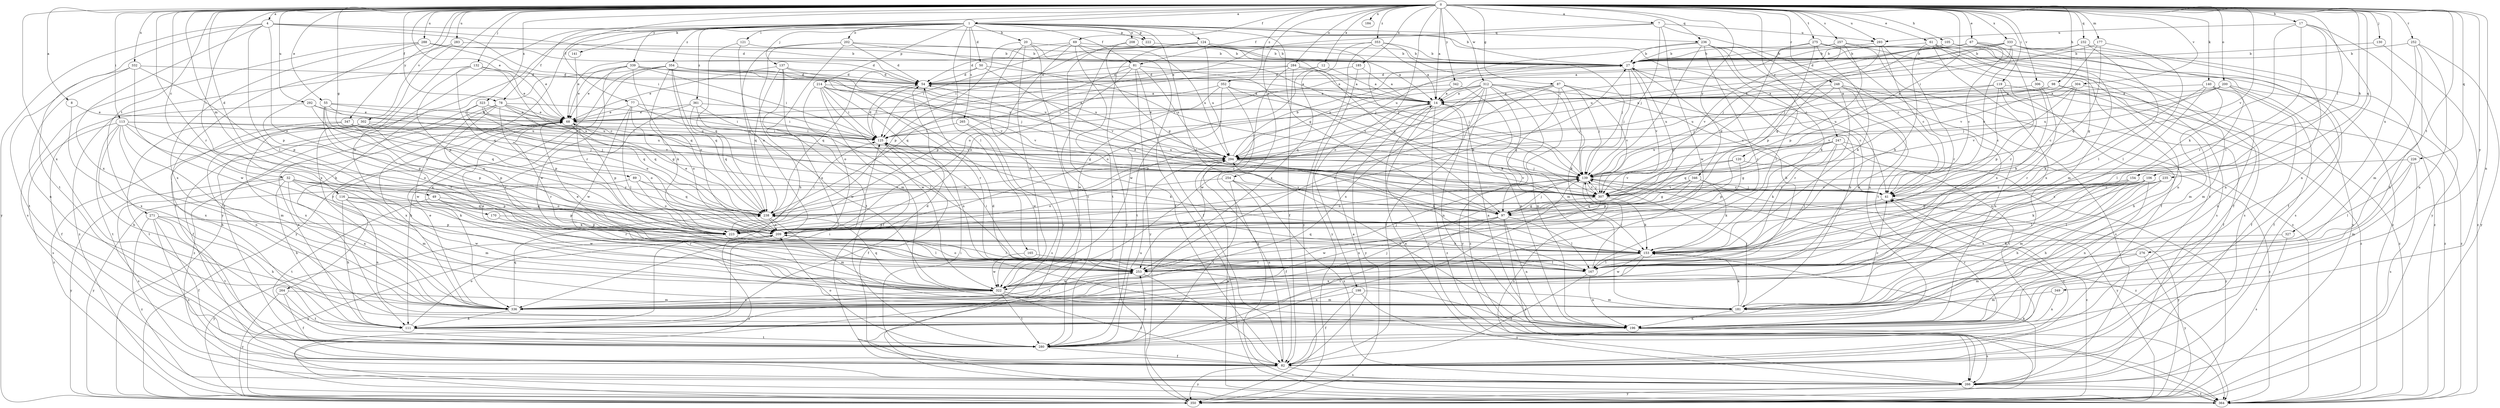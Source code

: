 strict digraph  {
0;
1;
4;
7;
8;
12;
14;
17;
20;
27;
32;
41;
49;
50;
54;
55;
61;
67;
68;
69;
77;
78;
81;
82;
87;
89;
97;
98;
105;
106;
111;
113;
116;
119;
120;
121;
124;
125;
130;
132;
137;
139;
140;
141;
153;
154;
165;
167;
170;
177;
181;
184;
185;
196;
198;
200;
202;
208;
209;
214;
222;
223;
226;
232;
235;
236;
238;
247;
248;
252;
253;
254;
257;
264;
265;
266;
271;
275;
276;
280;
283;
284;
288;
292;
293;
294;
302;
304;
306;
307;
312;
322;
323;
327;
332;
333;
336;
339;
342;
346;
347;
349;
350;
352;
353;
354;
361;
364;
0 -> 1  [label=a];
0 -> 4  [label=a];
0 -> 7  [label=a];
0 -> 8  [label=a];
0 -> 12  [label=a];
0 -> 14  [label=a];
0 -> 17  [label=b];
0 -> 32  [label=c];
0 -> 49  [label=d];
0 -> 55  [label=e];
0 -> 61  [label=e];
0 -> 67  [label=e];
0 -> 68  [label=e];
0 -> 69  [label=f];
0 -> 77  [label=f];
0 -> 78  [label=f];
0 -> 87  [label=g];
0 -> 89  [label=g];
0 -> 98  [label=h];
0 -> 105  [label=h];
0 -> 106  [label=h];
0 -> 113  [label=i];
0 -> 116  [label=i];
0 -> 119  [label=i];
0 -> 120  [label=i];
0 -> 130  [label=j];
0 -> 132  [label=j];
0 -> 140  [label=k];
0 -> 154  [label=l];
0 -> 170  [label=m];
0 -> 177  [label=m];
0 -> 184  [label=n];
0 -> 185  [label=n];
0 -> 196  [label=n];
0 -> 198  [label=o];
0 -> 200  [label=o];
0 -> 226  [label=q];
0 -> 232  [label=q];
0 -> 235  [label=q];
0 -> 236  [label=q];
0 -> 247  [label=r];
0 -> 248  [label=r];
0 -> 252  [label=r];
0 -> 253  [label=r];
0 -> 254  [label=s];
0 -> 257  [label=s];
0 -> 271  [label=t];
0 -> 275  [label=t];
0 -> 276  [label=t];
0 -> 283  [label=u];
0 -> 284  [label=u];
0 -> 288  [label=u];
0 -> 292  [label=u];
0 -> 293  [label=u];
0 -> 302  [label=v];
0 -> 304  [label=v];
0 -> 306  [label=v];
0 -> 307  [label=v];
0 -> 312  [label=w];
0 -> 322  [label=w];
0 -> 323  [label=x];
0 -> 327  [label=x];
0 -> 332  [label=x];
0 -> 333  [label=x];
0 -> 336  [label=x];
0 -> 339  [label=y];
0 -> 342  [label=y];
0 -> 346  [label=y];
0 -> 347  [label=y];
0 -> 349  [label=y];
0 -> 352  [label=z];
0 -> 353  [label=z];
1 -> 20  [label=b];
1 -> 27  [label=b];
1 -> 41  [label=c];
1 -> 50  [label=d];
1 -> 78  [label=f];
1 -> 81  [label=f];
1 -> 97  [label=g];
1 -> 111  [label=h];
1 -> 121  [label=i];
1 -> 124  [label=i];
1 -> 137  [label=j];
1 -> 141  [label=k];
1 -> 165  [label=l];
1 -> 167  [label=l];
1 -> 202  [label=o];
1 -> 208  [label=o];
1 -> 214  [label=p];
1 -> 222  [label=p];
1 -> 236  [label=q];
1 -> 264  [label=s];
1 -> 265  [label=s];
1 -> 350  [label=y];
1 -> 354  [label=z];
1 -> 361  [label=z];
4 -> 54  [label=d];
4 -> 125  [label=i];
4 -> 167  [label=l];
4 -> 209  [label=o];
4 -> 222  [label=p];
4 -> 280  [label=t];
4 -> 336  [label=x];
4 -> 350  [label=y];
7 -> 41  [label=c];
7 -> 68  [label=e];
7 -> 81  [label=f];
7 -> 139  [label=j];
7 -> 293  [label=u];
7 -> 322  [label=w];
8 -> 68  [label=e];
8 -> 336  [label=x];
12 -> 14  [label=a];
12 -> 54  [label=d];
12 -> 322  [label=w];
14 -> 68  [label=e];
14 -> 196  [label=n];
14 -> 223  [label=p];
14 -> 266  [label=s];
14 -> 350  [label=y];
14 -> 364  [label=z];
17 -> 153  [label=k];
17 -> 167  [label=l];
17 -> 196  [label=n];
17 -> 253  [label=r];
17 -> 293  [label=u];
17 -> 350  [label=y];
20 -> 27  [label=b];
20 -> 139  [label=j];
20 -> 223  [label=p];
20 -> 322  [label=w];
20 -> 350  [label=y];
20 -> 364  [label=z];
27 -> 54  [label=d];
27 -> 139  [label=j];
27 -> 223  [label=p];
27 -> 294  [label=u];
27 -> 307  [label=v];
32 -> 111  [label=h];
32 -> 153  [label=k];
32 -> 181  [label=m];
32 -> 209  [label=o];
32 -> 223  [label=p];
32 -> 266  [label=s];
32 -> 307  [label=v];
32 -> 336  [label=x];
32 -> 350  [label=y];
41 -> 139  [label=j];
41 -> 238  [label=q];
41 -> 350  [label=y];
49 -> 153  [label=k];
49 -> 238  [label=q];
49 -> 253  [label=r];
49 -> 280  [label=t];
49 -> 322  [label=w];
50 -> 14  [label=a];
50 -> 54  [label=d];
50 -> 238  [label=q];
50 -> 307  [label=v];
54 -> 14  [label=a];
54 -> 125  [label=i];
55 -> 68  [label=e];
55 -> 223  [label=p];
55 -> 238  [label=q];
55 -> 253  [label=r];
55 -> 294  [label=u];
55 -> 307  [label=v];
61 -> 27  [label=b];
61 -> 82  [label=f];
61 -> 153  [label=k];
61 -> 196  [label=n];
61 -> 266  [label=s];
61 -> 280  [label=t];
61 -> 336  [label=x];
67 -> 27  [label=b];
67 -> 41  [label=c];
67 -> 54  [label=d];
67 -> 139  [label=j];
67 -> 253  [label=r];
67 -> 364  [label=z];
68 -> 125  [label=i];
68 -> 223  [label=p];
68 -> 253  [label=r];
68 -> 336  [label=x];
69 -> 27  [label=b];
69 -> 68  [label=e];
69 -> 125  [label=i];
69 -> 209  [label=o];
69 -> 280  [label=t];
69 -> 294  [label=u];
69 -> 364  [label=z];
77 -> 68  [label=e];
77 -> 125  [label=i];
77 -> 167  [label=l];
77 -> 209  [label=o];
77 -> 307  [label=v];
77 -> 322  [label=w];
78 -> 68  [label=e];
78 -> 125  [label=i];
78 -> 223  [label=p];
78 -> 238  [label=q];
78 -> 253  [label=r];
78 -> 294  [label=u];
78 -> 322  [label=w];
78 -> 364  [label=z];
81 -> 54  [label=d];
81 -> 82  [label=f];
81 -> 209  [label=o];
81 -> 238  [label=q];
81 -> 294  [label=u];
81 -> 307  [label=v];
81 -> 350  [label=y];
82 -> 14  [label=a];
82 -> 41  [label=c];
82 -> 125  [label=i];
82 -> 266  [label=s];
82 -> 294  [label=u];
82 -> 350  [label=y];
87 -> 14  [label=a];
87 -> 41  [label=c];
87 -> 139  [label=j];
87 -> 153  [label=k];
87 -> 238  [label=q];
87 -> 253  [label=r];
87 -> 307  [label=v];
87 -> 350  [label=y];
89 -> 209  [label=o];
89 -> 238  [label=q];
89 -> 307  [label=v];
89 -> 350  [label=y];
97 -> 54  [label=d];
97 -> 139  [label=j];
97 -> 167  [label=l];
97 -> 196  [label=n];
97 -> 223  [label=p];
97 -> 280  [label=t];
97 -> 322  [label=w];
97 -> 364  [label=z];
98 -> 14  [label=a];
98 -> 111  [label=h];
98 -> 294  [label=u];
98 -> 307  [label=v];
98 -> 364  [label=z];
105 -> 27  [label=b];
105 -> 139  [label=j];
105 -> 181  [label=m];
105 -> 350  [label=y];
106 -> 41  [label=c];
106 -> 111  [label=h];
106 -> 181  [label=m];
106 -> 196  [label=n];
106 -> 209  [label=o];
106 -> 223  [label=p];
106 -> 307  [label=v];
111 -> 54  [label=d];
111 -> 68  [label=e];
111 -> 125  [label=i];
111 -> 139  [label=j];
111 -> 209  [label=o];
111 -> 280  [label=t];
113 -> 111  [label=h];
113 -> 125  [label=i];
113 -> 139  [label=j];
113 -> 181  [label=m];
113 -> 209  [label=o];
113 -> 253  [label=r];
113 -> 266  [label=s];
113 -> 280  [label=t];
113 -> 336  [label=x];
116 -> 111  [label=h];
116 -> 181  [label=m];
116 -> 196  [label=n];
116 -> 223  [label=p];
116 -> 238  [label=q];
116 -> 322  [label=w];
119 -> 14  [label=a];
119 -> 41  [label=c];
119 -> 82  [label=f];
119 -> 223  [label=p];
119 -> 294  [label=u];
119 -> 364  [label=z];
120 -> 139  [label=j];
120 -> 223  [label=p];
120 -> 307  [label=v];
120 -> 350  [label=y];
121 -> 27  [label=b];
121 -> 209  [label=o];
121 -> 238  [label=q];
124 -> 27  [label=b];
124 -> 54  [label=d];
124 -> 97  [label=g];
124 -> 139  [label=j];
124 -> 280  [label=t];
124 -> 294  [label=u];
124 -> 350  [label=y];
125 -> 54  [label=d];
125 -> 82  [label=f];
125 -> 153  [label=k];
125 -> 294  [label=u];
130 -> 27  [label=b];
130 -> 364  [label=z];
132 -> 41  [label=c];
132 -> 54  [label=d];
132 -> 68  [label=e];
132 -> 223  [label=p];
132 -> 238  [label=q];
132 -> 364  [label=z];
137 -> 54  [label=d];
137 -> 68  [label=e];
137 -> 181  [label=m];
137 -> 238  [label=q];
137 -> 280  [label=t];
137 -> 294  [label=u];
139 -> 41  [label=c];
139 -> 209  [label=o];
139 -> 266  [label=s];
139 -> 307  [label=v];
139 -> 364  [label=z];
140 -> 14  [label=a];
140 -> 82  [label=f];
140 -> 153  [label=k];
140 -> 181  [label=m];
140 -> 196  [label=n];
140 -> 336  [label=x];
141 -> 253  [label=r];
153 -> 167  [label=l];
153 -> 238  [label=q];
153 -> 253  [label=r];
153 -> 322  [label=w];
153 -> 336  [label=x];
154 -> 167  [label=l];
154 -> 307  [label=v];
154 -> 336  [label=x];
165 -> 167  [label=l];
165 -> 322  [label=w];
167 -> 68  [label=e];
167 -> 82  [label=f];
167 -> 125  [label=i];
167 -> 139  [label=j];
167 -> 196  [label=n];
170 -> 223  [label=p];
170 -> 253  [label=r];
177 -> 27  [label=b];
177 -> 167  [label=l];
177 -> 238  [label=q];
177 -> 307  [label=v];
181 -> 27  [label=b];
181 -> 41  [label=c];
181 -> 139  [label=j];
181 -> 153  [label=k];
181 -> 196  [label=n];
185 -> 14  [label=a];
185 -> 54  [label=d];
185 -> 350  [label=y];
196 -> 14  [label=a];
196 -> 54  [label=d];
196 -> 266  [label=s];
196 -> 294  [label=u];
198 -> 82  [label=f];
198 -> 181  [label=m];
198 -> 266  [label=s];
198 -> 336  [label=x];
200 -> 14  [label=a];
200 -> 82  [label=f];
200 -> 139  [label=j];
200 -> 167  [label=l];
200 -> 294  [label=u];
200 -> 364  [label=z];
202 -> 27  [label=b];
202 -> 41  [label=c];
202 -> 54  [label=d];
202 -> 111  [label=h];
202 -> 238  [label=q];
202 -> 336  [label=x];
208 -> 14  [label=a];
208 -> 27  [label=b];
208 -> 82  [label=f];
208 -> 97  [label=g];
209 -> 27  [label=b];
209 -> 153  [label=k];
209 -> 167  [label=l];
209 -> 350  [label=y];
209 -> 364  [label=z];
214 -> 14  [label=a];
214 -> 82  [label=f];
214 -> 125  [label=i];
214 -> 196  [label=n];
214 -> 209  [label=o];
214 -> 253  [label=r];
214 -> 307  [label=v];
214 -> 322  [label=w];
222 -> 27  [label=b];
223 -> 125  [label=i];
223 -> 167  [label=l];
223 -> 350  [label=y];
226 -> 139  [label=j];
226 -> 167  [label=l];
226 -> 181  [label=m];
226 -> 266  [label=s];
232 -> 27  [label=b];
232 -> 97  [label=g];
232 -> 167  [label=l];
232 -> 196  [label=n];
232 -> 294  [label=u];
235 -> 41  [label=c];
235 -> 111  [label=h];
235 -> 153  [label=k];
235 -> 167  [label=l];
235 -> 307  [label=v];
236 -> 27  [label=b];
236 -> 139  [label=j];
236 -> 153  [label=k];
236 -> 167  [label=l];
236 -> 196  [label=n];
236 -> 253  [label=r];
236 -> 280  [label=t];
236 -> 294  [label=u];
238 -> 68  [label=e];
238 -> 181  [label=m];
238 -> 209  [label=o];
238 -> 294  [label=u];
247 -> 97  [label=g];
247 -> 153  [label=k];
247 -> 167  [label=l];
247 -> 238  [label=q];
247 -> 280  [label=t];
247 -> 294  [label=u];
247 -> 364  [label=z];
248 -> 14  [label=a];
248 -> 139  [label=j];
248 -> 196  [label=n];
248 -> 253  [label=r];
248 -> 266  [label=s];
248 -> 322  [label=w];
252 -> 27  [label=b];
252 -> 111  [label=h];
252 -> 181  [label=m];
252 -> 196  [label=n];
252 -> 350  [label=y];
253 -> 82  [label=f];
253 -> 139  [label=j];
253 -> 209  [label=o];
253 -> 322  [label=w];
254 -> 82  [label=f];
254 -> 209  [label=o];
254 -> 266  [label=s];
254 -> 280  [label=t];
254 -> 307  [label=v];
257 -> 14  [label=a];
257 -> 27  [label=b];
257 -> 82  [label=f];
257 -> 223  [label=p];
257 -> 266  [label=s];
257 -> 307  [label=v];
264 -> 82  [label=f];
264 -> 181  [label=m];
264 -> 280  [label=t];
264 -> 350  [label=y];
265 -> 125  [label=i];
265 -> 266  [label=s];
265 -> 322  [label=w];
266 -> 14  [label=a];
266 -> 153  [label=k];
266 -> 350  [label=y];
266 -> 364  [label=z];
271 -> 82  [label=f];
271 -> 111  [label=h];
271 -> 223  [label=p];
271 -> 266  [label=s];
271 -> 280  [label=t];
271 -> 364  [label=z];
275 -> 27  [label=b];
275 -> 97  [label=g];
275 -> 153  [label=k];
275 -> 223  [label=p];
275 -> 336  [label=x];
275 -> 364  [label=z];
276 -> 181  [label=m];
276 -> 253  [label=r];
276 -> 350  [label=y];
280 -> 82  [label=f];
280 -> 139  [label=j];
280 -> 209  [label=o];
280 -> 253  [label=r];
280 -> 294  [label=u];
283 -> 27  [label=b];
283 -> 82  [label=f];
283 -> 336  [label=x];
284 -> 14  [label=a];
284 -> 54  [label=d];
284 -> 82  [label=f];
284 -> 139  [label=j];
284 -> 223  [label=p];
284 -> 253  [label=r];
288 -> 27  [label=b];
288 -> 54  [label=d];
288 -> 68  [label=e];
288 -> 223  [label=p];
288 -> 266  [label=s];
288 -> 336  [label=x];
292 -> 68  [label=e];
292 -> 82  [label=f];
292 -> 209  [label=o];
292 -> 294  [label=u];
293 -> 27  [label=b];
293 -> 41  [label=c];
293 -> 97  [label=g];
293 -> 253  [label=r];
294 -> 27  [label=b];
294 -> 139  [label=j];
294 -> 153  [label=k];
294 -> 307  [label=v];
294 -> 364  [label=z];
302 -> 125  [label=i];
302 -> 139  [label=j];
302 -> 223  [label=p];
302 -> 280  [label=t];
302 -> 336  [label=x];
302 -> 364  [label=z];
304 -> 14  [label=a];
304 -> 41  [label=c];
304 -> 181  [label=m];
304 -> 294  [label=u];
304 -> 307  [label=v];
306 -> 14  [label=a];
306 -> 153  [label=k];
306 -> 253  [label=r];
306 -> 364  [label=z];
307 -> 97  [label=g];
307 -> 139  [label=j];
307 -> 153  [label=k];
307 -> 336  [label=x];
312 -> 14  [label=a];
312 -> 41  [label=c];
312 -> 82  [label=f];
312 -> 97  [label=g];
312 -> 125  [label=i];
312 -> 139  [label=j];
312 -> 181  [label=m];
312 -> 196  [label=n];
312 -> 209  [label=o];
312 -> 322  [label=w];
312 -> 336  [label=x];
312 -> 364  [label=z];
322 -> 27  [label=b];
322 -> 68  [label=e];
322 -> 82  [label=f];
322 -> 181  [label=m];
322 -> 238  [label=q];
322 -> 280  [label=t];
322 -> 336  [label=x];
323 -> 68  [label=e];
323 -> 82  [label=f];
323 -> 97  [label=g];
323 -> 209  [label=o];
323 -> 238  [label=q];
323 -> 294  [label=u];
327 -> 153  [label=k];
327 -> 266  [label=s];
332 -> 54  [label=d];
332 -> 196  [label=n];
332 -> 223  [label=p];
332 -> 280  [label=t];
332 -> 322  [label=w];
333 -> 27  [label=b];
333 -> 41  [label=c];
333 -> 68  [label=e];
333 -> 82  [label=f];
333 -> 125  [label=i];
333 -> 266  [label=s];
333 -> 294  [label=u];
333 -> 364  [label=z];
336 -> 68  [label=e];
336 -> 111  [label=h];
336 -> 238  [label=q];
336 -> 253  [label=r];
339 -> 54  [label=d];
339 -> 68  [label=e];
339 -> 125  [label=i];
339 -> 139  [label=j];
339 -> 238  [label=q];
339 -> 280  [label=t];
339 -> 294  [label=u];
339 -> 322  [label=w];
342 -> 14  [label=a];
342 -> 68  [label=e];
342 -> 196  [label=n];
346 -> 97  [label=g];
346 -> 153  [label=k];
346 -> 223  [label=p];
346 -> 307  [label=v];
346 -> 350  [label=y];
347 -> 111  [label=h];
347 -> 125  [label=i];
347 -> 196  [label=n];
347 -> 209  [label=o];
347 -> 223  [label=p];
347 -> 294  [label=u];
349 -> 181  [label=m];
349 -> 196  [label=n];
350 -> 41  [label=c];
352 -> 14  [label=a];
352 -> 125  [label=i];
352 -> 153  [label=k];
352 -> 280  [label=t];
352 -> 322  [label=w];
352 -> 364  [label=z];
353 -> 14  [label=a];
353 -> 27  [label=b];
353 -> 125  [label=i];
353 -> 139  [label=j];
353 -> 336  [label=x];
353 -> 350  [label=y];
354 -> 54  [label=d];
354 -> 68  [label=e];
354 -> 153  [label=k];
354 -> 209  [label=o];
354 -> 238  [label=q];
354 -> 294  [label=u];
354 -> 307  [label=v];
354 -> 336  [label=x];
354 -> 350  [label=y];
361 -> 68  [label=e];
361 -> 97  [label=g];
361 -> 111  [label=h];
361 -> 167  [label=l];
361 -> 238  [label=q];
361 -> 322  [label=w];
}

